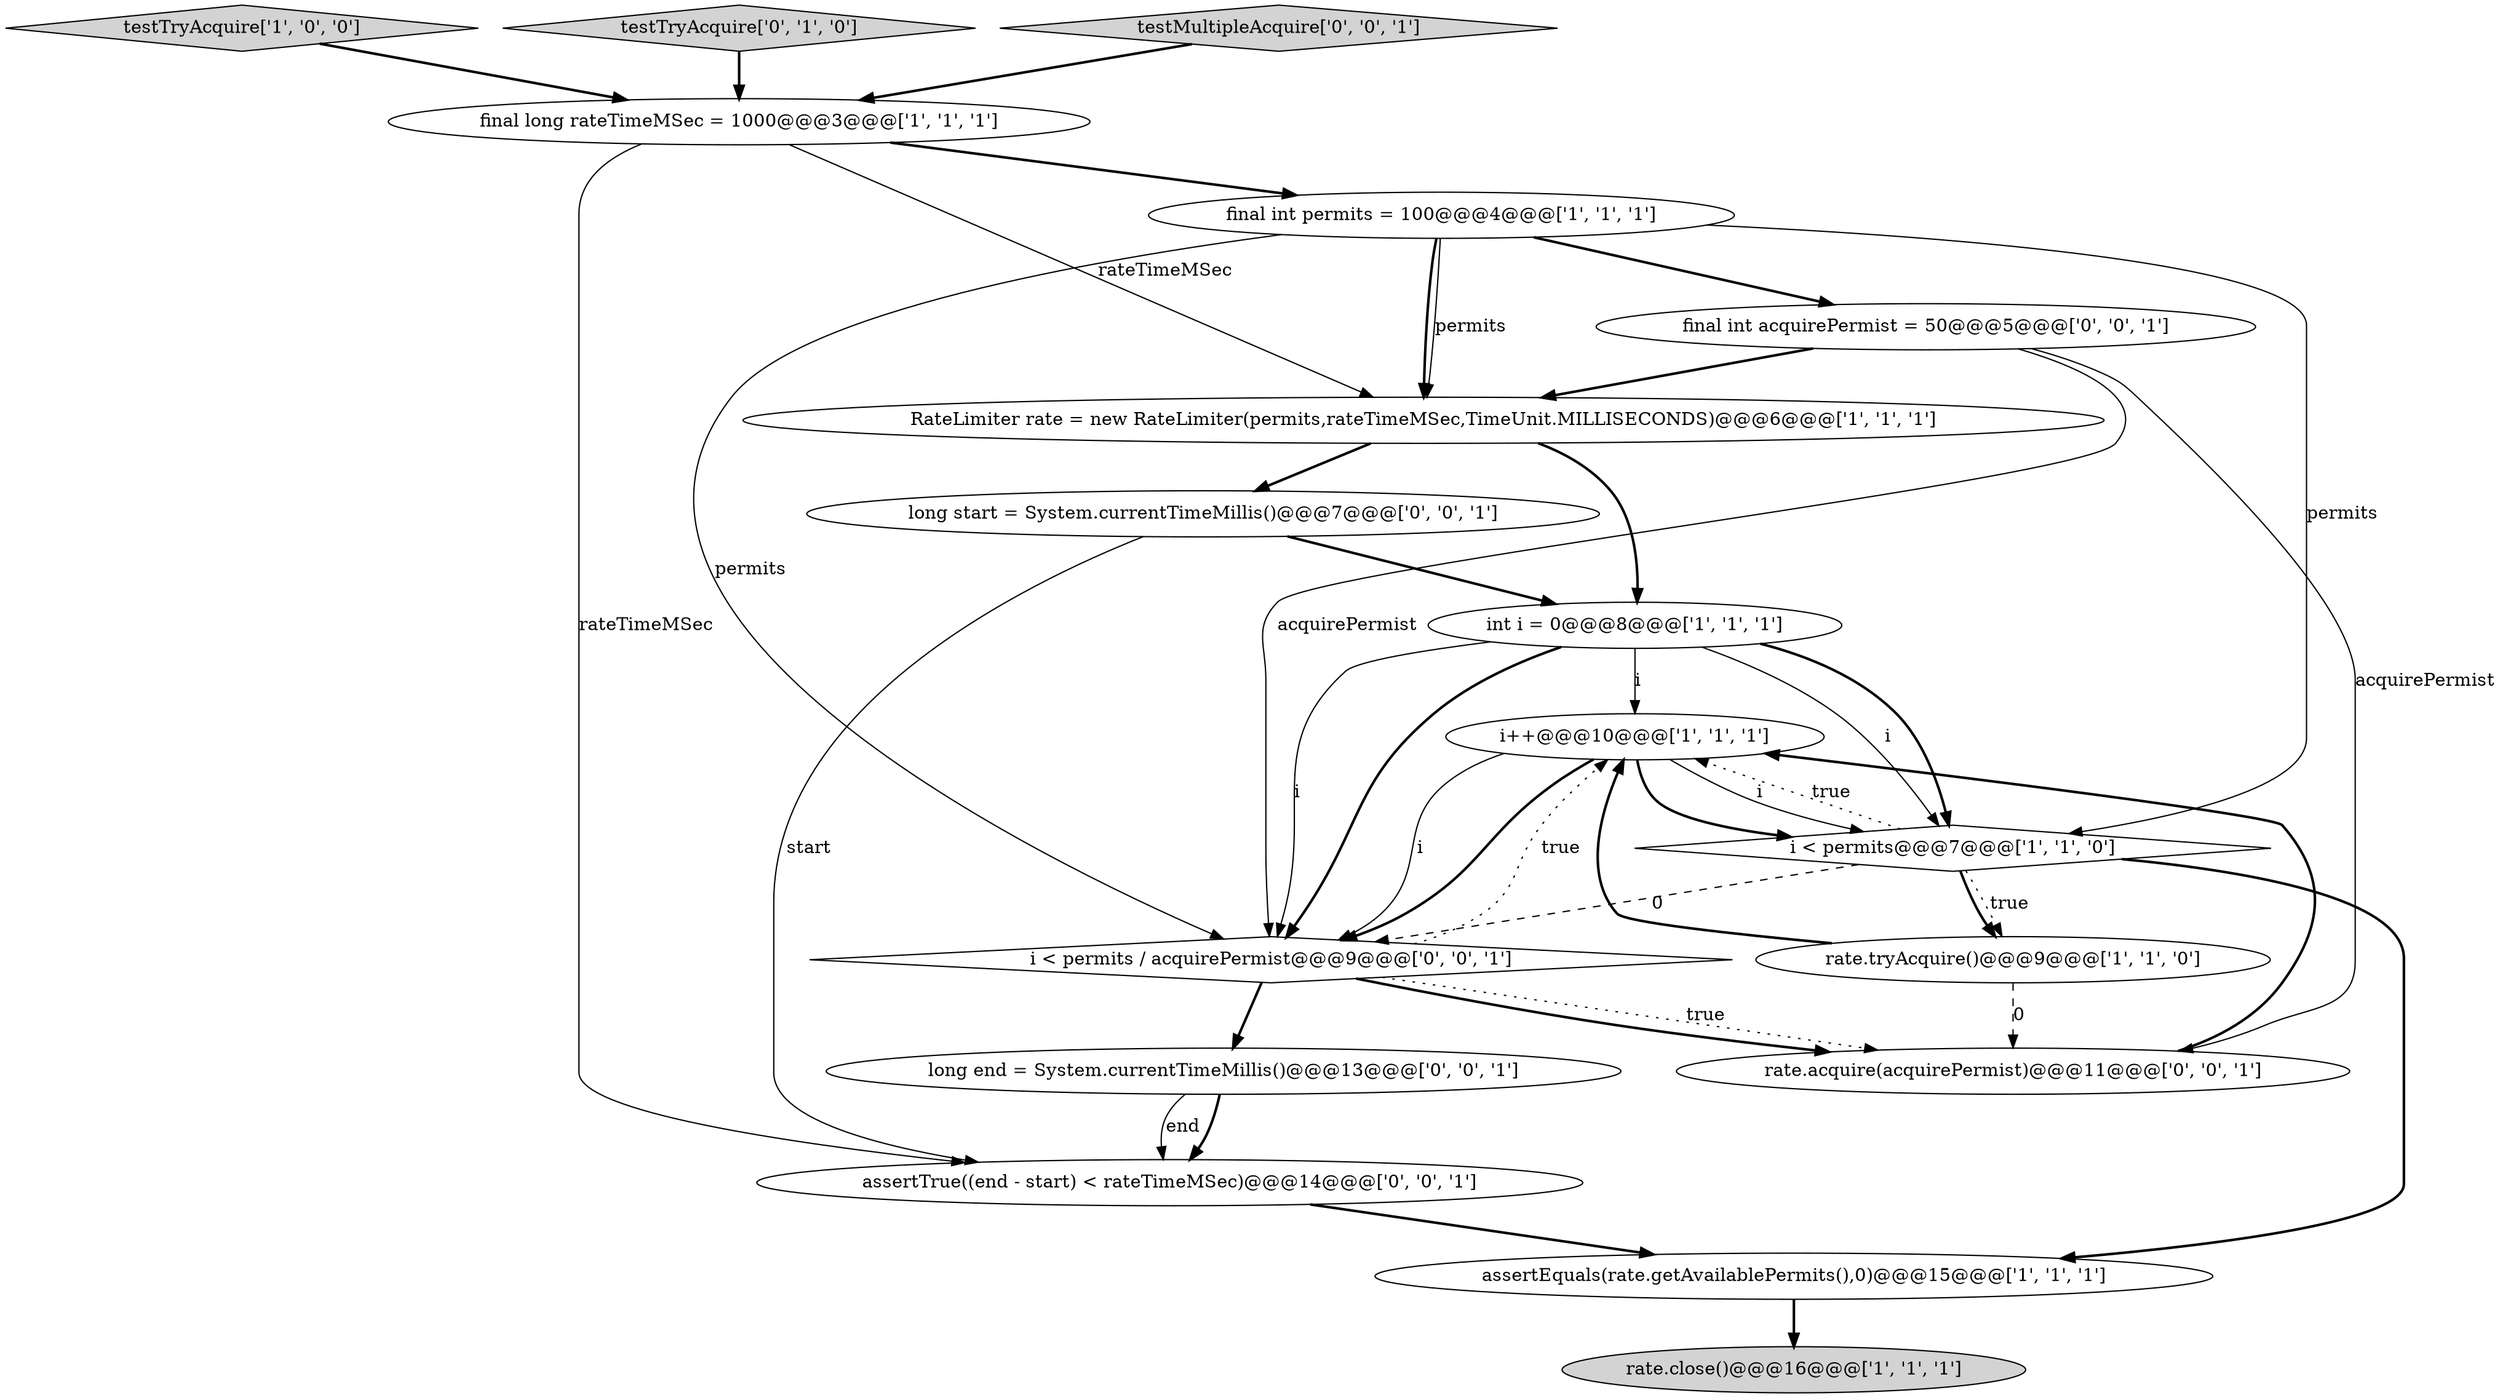 digraph {
6 [style = filled, label = "testTryAcquire['1', '0', '0']", fillcolor = lightgray, shape = diamond image = "AAA0AAABBB1BBB"];
3 [style = filled, label = "final int permits = 100@@@4@@@['1', '1', '1']", fillcolor = white, shape = ellipse image = "AAA0AAABBB1BBB"];
4 [style = filled, label = "RateLimiter rate = new RateLimiter(permits,rateTimeMSec,TimeUnit.MILLISECONDS)@@@6@@@['1', '1', '1']", fillcolor = white, shape = ellipse image = "AAA0AAABBB1BBB"];
1 [style = filled, label = "rate.tryAcquire()@@@9@@@['1', '1', '0']", fillcolor = white, shape = ellipse image = "AAA0AAABBB1BBB"];
8 [style = filled, label = "final long rateTimeMSec = 1000@@@3@@@['1', '1', '1']", fillcolor = white, shape = ellipse image = "AAA0AAABBB1BBB"];
9 [style = filled, label = "assertEquals(rate.getAvailablePermits(),0)@@@15@@@['1', '1', '1']", fillcolor = white, shape = ellipse image = "AAA0AAABBB1BBB"];
13 [style = filled, label = "long end = System.currentTimeMillis()@@@13@@@['0', '0', '1']", fillcolor = white, shape = ellipse image = "AAA0AAABBB3BBB"];
15 [style = filled, label = "assertTrue((end - start) < rateTimeMSec)@@@14@@@['0', '0', '1']", fillcolor = white, shape = ellipse image = "AAA0AAABBB3BBB"];
10 [style = filled, label = "testTryAcquire['0', '1', '0']", fillcolor = lightgray, shape = diamond image = "AAA0AAABBB2BBB"];
12 [style = filled, label = "rate.acquire(acquirePermist)@@@11@@@['0', '0', '1']", fillcolor = white, shape = ellipse image = "AAA0AAABBB3BBB"];
14 [style = filled, label = "final int acquirePermist = 50@@@5@@@['0', '0', '1']", fillcolor = white, shape = ellipse image = "AAA0AAABBB3BBB"];
7 [style = filled, label = "rate.close()@@@16@@@['1', '1', '1']", fillcolor = lightgray, shape = ellipse image = "AAA0AAABBB1BBB"];
2 [style = filled, label = "i++@@@10@@@['1', '1', '1']", fillcolor = white, shape = ellipse image = "AAA0AAABBB1BBB"];
0 [style = filled, label = "int i = 0@@@8@@@['1', '1', '1']", fillcolor = white, shape = ellipse image = "AAA0AAABBB1BBB"];
16 [style = filled, label = "i < permits / acquirePermist@@@9@@@['0', '0', '1']", fillcolor = white, shape = diamond image = "AAA0AAABBB3BBB"];
17 [style = filled, label = "long start = System.currentTimeMillis()@@@7@@@['0', '0', '1']", fillcolor = white, shape = ellipse image = "AAA0AAABBB3BBB"];
11 [style = filled, label = "testMultipleAcquire['0', '0', '1']", fillcolor = lightgray, shape = diamond image = "AAA0AAABBB3BBB"];
5 [style = filled, label = "i < permits@@@7@@@['1', '1', '0']", fillcolor = white, shape = diamond image = "AAA0AAABBB1BBB"];
2->16 [style = solid, label="i"];
5->16 [style = dashed, label="0"];
13->15 [style = bold, label=""];
3->14 [style = bold, label=""];
15->9 [style = bold, label=""];
8->15 [style = solid, label="rateTimeMSec"];
16->2 [style = dotted, label="true"];
3->4 [style = solid, label="permits"];
2->5 [style = bold, label=""];
12->2 [style = bold, label=""];
5->1 [style = bold, label=""];
3->16 [style = solid, label="permits"];
10->8 [style = bold, label=""];
8->4 [style = solid, label="rateTimeMSec"];
4->17 [style = bold, label=""];
2->5 [style = solid, label="i"];
5->9 [style = bold, label=""];
16->13 [style = bold, label=""];
6->8 [style = bold, label=""];
8->3 [style = bold, label=""];
9->7 [style = bold, label=""];
14->12 [style = solid, label="acquirePermist"];
16->12 [style = bold, label=""];
16->12 [style = dotted, label="true"];
13->15 [style = solid, label="end"];
11->8 [style = bold, label=""];
1->12 [style = dashed, label="0"];
3->5 [style = solid, label="permits"];
14->16 [style = solid, label="acquirePermist"];
2->16 [style = bold, label=""];
5->1 [style = dotted, label="true"];
0->5 [style = solid, label="i"];
14->4 [style = bold, label=""];
0->5 [style = bold, label=""];
17->15 [style = solid, label="start"];
1->2 [style = bold, label=""];
3->4 [style = bold, label=""];
17->0 [style = bold, label=""];
5->2 [style = dotted, label="true"];
4->0 [style = bold, label=""];
0->2 [style = solid, label="i"];
0->16 [style = solid, label="i"];
0->16 [style = bold, label=""];
}
